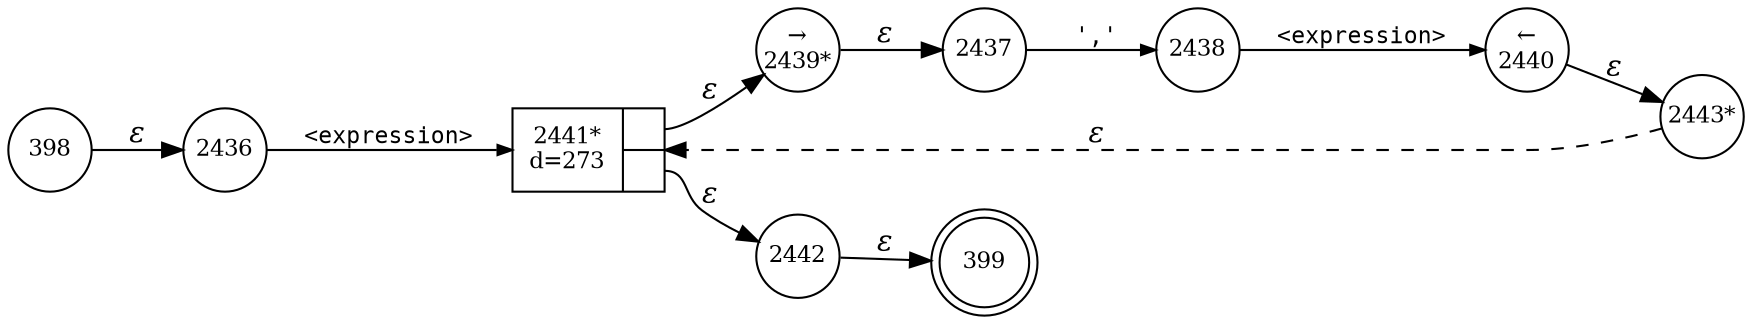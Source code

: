 digraph ATN {
rankdir=LR;
s399[fontsize=11, label="399", shape=doublecircle, fixedsize=true, width=.6];
s2436[fontsize=11,label="2436", shape=circle, fixedsize=true, width=.55, peripheries=1];
s2437[fontsize=11,label="2437", shape=circle, fixedsize=true, width=.55, peripheries=1];
s2438[fontsize=11,label="2438", shape=circle, fixedsize=true, width=.55, peripheries=1];
s2439[fontsize=11,label="&rarr;\n2439*", shape=circle, fixedsize=true, width=.55, peripheries=1];
s2440[fontsize=11,label="&larr;\n2440", shape=circle, fixedsize=true, width=.55, peripheries=1];
s2441[fontsize=11,label="{2441*\nd=273|{<p0>|<p1>}}", shape=record, fixedsize=false, peripheries=1];
s2442[fontsize=11,label="2442", shape=circle, fixedsize=true, width=.55, peripheries=1];
s2443[fontsize=11,label="2443*", shape=circle, fixedsize=true, width=.55, peripheries=1];
s398[fontsize=11,label="398", shape=circle, fixedsize=true, width=.55, peripheries=1];
s398 -> s2436 [fontname="Times-Italic", label="&epsilon;"];
s2436 -> s2441 [fontsize=11, fontname="Courier", arrowsize=.7, label = "<expression>", arrowhead = normal];
s2441:p0 -> s2439 [fontname="Times-Italic", label="&epsilon;"];
s2441:p1 -> s2442 [fontname="Times-Italic", label="&epsilon;"];
s2439 -> s2437 [fontname="Times-Italic", label="&epsilon;"];
s2442 -> s399 [fontname="Times-Italic", label="&epsilon;"];
s2437 -> s2438 [fontsize=11, fontname="Courier", arrowsize=.7, label = "','", arrowhead = normal];
s2438 -> s2440 [fontsize=11, fontname="Courier", arrowsize=.7, label = "<expression>", arrowhead = normal];
s2440 -> s2443 [fontname="Times-Italic", label="&epsilon;"];
s2443 -> s2441 [fontname="Times-Italic", label="&epsilon;", style="dashed"];
}